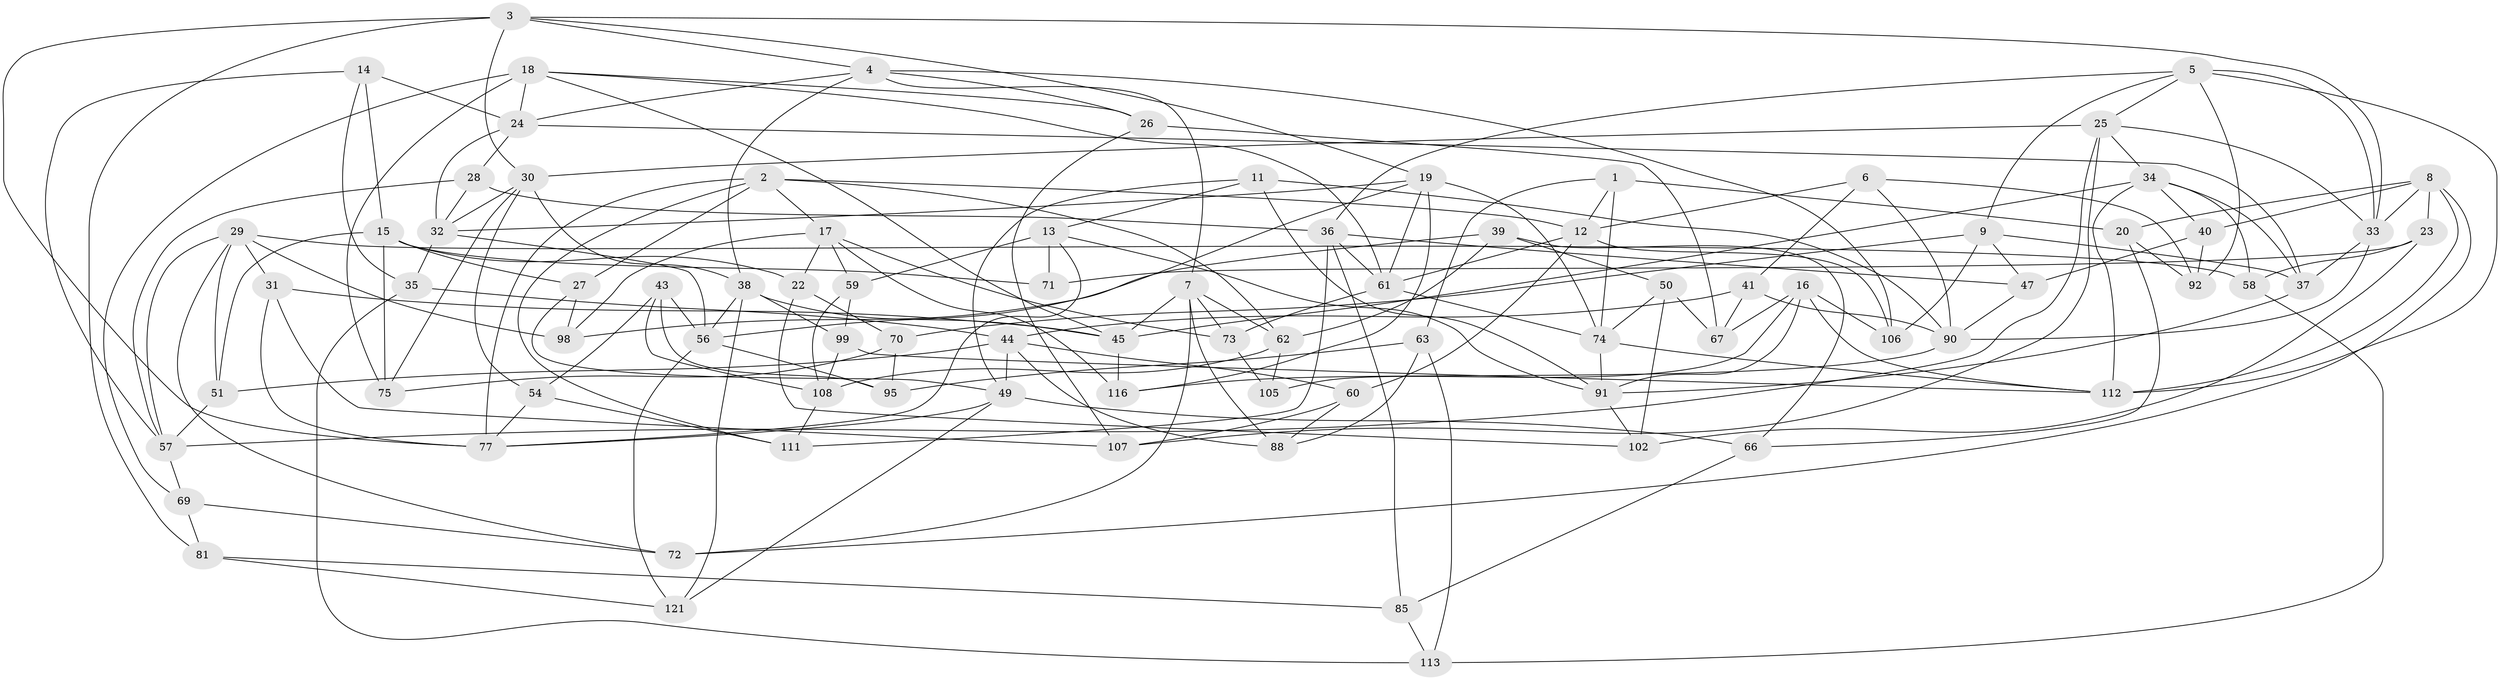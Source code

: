 // Generated by graph-tools (version 1.1) at 2025/24/03/03/25 07:24:28]
// undirected, 84 vertices, 201 edges
graph export_dot {
graph [start="1"]
  node [color=gray90,style=filled];
  1;
  2 [super="+80"];
  3 [super="+79"];
  4 [super="+10"];
  5 [super="+89"];
  6;
  7 [super="+101"];
  8 [super="+97"];
  9 [super="+76"];
  11;
  12 [super="+114"];
  13 [super="+96"];
  14;
  15 [super="+94"];
  16 [super="+68"];
  17 [super="+21"];
  18 [super="+87"];
  19 [super="+84"];
  20;
  22;
  23;
  24 [super="+86"];
  25 [super="+55"];
  26;
  27;
  28;
  29 [super="+109"];
  30 [super="+48"];
  31;
  32 [super="+52"];
  33 [super="+46"];
  34 [super="+53"];
  35;
  36 [super="+42"];
  37 [super="+93"];
  38 [super="+83"];
  39;
  40;
  41;
  43;
  44 [super="+78"];
  45 [super="+82"];
  47;
  49 [super="+65"];
  50;
  51;
  54;
  56 [super="+119"];
  57 [super="+64"];
  58;
  59;
  60;
  61 [super="+110"];
  62 [super="+115"];
  63;
  66;
  67;
  69;
  70;
  71;
  72;
  73;
  74 [super="+100"];
  75;
  77 [super="+103"];
  81;
  85;
  88;
  90 [super="+104"];
  91 [super="+118"];
  92;
  95;
  98;
  99;
  102;
  105;
  106;
  107;
  108 [super="+120"];
  111;
  112 [super="+117"];
  113;
  116;
  121;
  1 -- 12;
  1 -- 74;
  1 -- 20;
  1 -- 63;
  2 -- 27;
  2 -- 62;
  2 -- 12;
  2 -- 17;
  2 -- 77;
  2 -- 111;
  3 -- 30;
  3 -- 81;
  3 -- 4;
  3 -- 19;
  3 -- 33;
  3 -- 77;
  4 -- 26;
  4 -- 106;
  4 -- 38;
  4 -- 24;
  4 -- 7;
  5 -- 9;
  5 -- 92;
  5 -- 25;
  5 -- 36;
  5 -- 33;
  5 -- 112;
  6 -- 12;
  6 -- 90;
  6 -- 92;
  6 -- 41;
  7 -- 72;
  7 -- 88;
  7 -- 45;
  7 -- 73;
  7 -- 62;
  8 -- 72;
  8 -- 40;
  8 -- 20;
  8 -- 23;
  8 -- 33;
  8 -- 112;
  9 -- 70;
  9 -- 37 [weight=2];
  9 -- 106;
  9 -- 47;
  11 -- 49;
  11 -- 90;
  11 -- 91;
  11 -- 13;
  12 -- 106;
  12 -- 60;
  12 -- 61;
  13 -- 71 [weight=2];
  13 -- 91;
  13 -- 59;
  13 -- 77;
  14 -- 35;
  14 -- 57;
  14 -- 24;
  14 -- 15;
  15 -- 22;
  15 -- 51;
  15 -- 75;
  15 -- 27;
  15 -- 71;
  16 -- 67;
  16 -- 105 [weight=2];
  16 -- 91;
  16 -- 106;
  16 -- 112;
  17 -- 22;
  17 -- 59;
  17 -- 98;
  17 -- 116;
  17 -- 73;
  18 -- 75;
  18 -- 26;
  18 -- 45;
  18 -- 69;
  18 -- 24;
  18 -- 61;
  19 -- 61;
  19 -- 56;
  19 -- 32;
  19 -- 116;
  19 -- 74;
  20 -- 92;
  20 -- 66;
  22 -- 102;
  22 -- 70;
  23 -- 102;
  23 -- 71;
  23 -- 58;
  24 -- 37;
  24 -- 28;
  24 -- 32;
  25 -- 57;
  25 -- 34;
  25 -- 107;
  25 -- 30;
  25 -- 33;
  26 -- 107;
  26 -- 67;
  27 -- 98;
  27 -- 49;
  28 -- 36;
  28 -- 32;
  28 -- 57;
  29 -- 51;
  29 -- 98;
  29 -- 31;
  29 -- 72;
  29 -- 57;
  29 -- 58;
  30 -- 54;
  30 -- 32;
  30 -- 75;
  30 -- 38;
  31 -- 77;
  31 -- 107;
  31 -- 45;
  32 -- 35;
  32 -- 56;
  33 -- 90;
  33 -- 37;
  34 -- 58;
  34 -- 40;
  34 -- 45;
  34 -- 37;
  34 -- 112;
  35 -- 44;
  35 -- 113;
  36 -- 111;
  36 -- 61;
  36 -- 85;
  36 -- 47;
  37 -- 91;
  38 -- 45;
  38 -- 121;
  38 -- 99;
  38 -- 56;
  39 -- 50;
  39 -- 62;
  39 -- 66;
  39 -- 98;
  40 -- 92;
  40 -- 47;
  41 -- 90;
  41 -- 67;
  41 -- 44;
  43 -- 95;
  43 -- 54;
  43 -- 108;
  43 -- 56;
  44 -- 49;
  44 -- 88;
  44 -- 51;
  44 -- 60;
  45 -- 116;
  47 -- 90;
  49 -- 66;
  49 -- 77;
  49 -- 121;
  50 -- 102;
  50 -- 67;
  50 -- 74;
  51 -- 57;
  54 -- 111;
  54 -- 77;
  56 -- 95;
  56 -- 121;
  57 -- 69;
  58 -- 113;
  59 -- 108;
  59 -- 99;
  60 -- 107;
  60 -- 88;
  61 -- 73;
  61 -- 74;
  62 -- 108 [weight=2];
  62 -- 105;
  63 -- 88;
  63 -- 113;
  63 -- 95;
  66 -- 85;
  69 -- 81;
  69 -- 72;
  70 -- 75;
  70 -- 95;
  73 -- 105;
  74 -- 112;
  74 -- 91;
  81 -- 85;
  81 -- 121;
  85 -- 113;
  90 -- 116;
  91 -- 102;
  99 -- 112;
  99 -- 108;
  108 -- 111;
}
